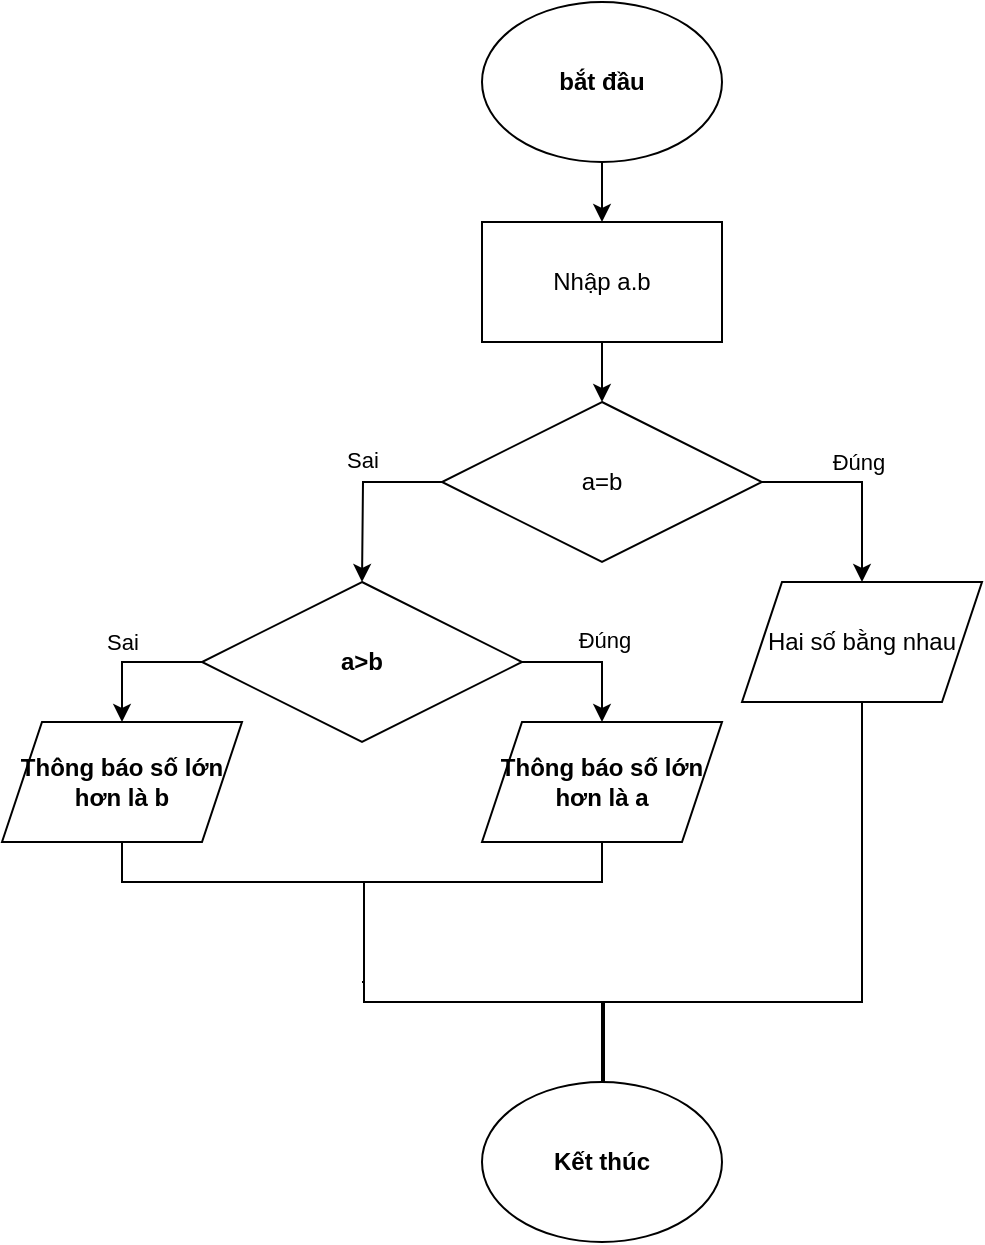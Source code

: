<mxfile version="24.8.6">
  <diagram name="Page-1" id="tTcpcrQR4ff2CmqY89ul">
    <mxGraphModel dx="1900" dy="522" grid="1" gridSize="10" guides="1" tooltips="1" connect="1" arrows="1" fold="1" page="1" pageScale="1" pageWidth="850" pageHeight="1100" math="0" shadow="0">
      <root>
        <mxCell id="0" />
        <mxCell id="1" parent="0" />
        <mxCell id="ET2M5edb6w6zrmnzQZTf-15" style="edgeStyle=orthogonalEdgeStyle;rounded=0;orthogonalLoop=1;jettySize=auto;html=1;exitX=0.5;exitY=1;exitDx=0;exitDy=0;entryX=0.5;entryY=0;entryDx=0;entryDy=0;" edge="1" parent="1" source="ET2M5edb6w6zrmnzQZTf-11" target="ET2M5edb6w6zrmnzQZTf-12">
          <mxGeometry relative="1" as="geometry" />
        </mxCell>
        <mxCell id="ET2M5edb6w6zrmnzQZTf-11" value="bắt đầu" style="ellipse;whiteSpace=wrap;html=1;fontStyle=1" vertex="1" parent="1">
          <mxGeometry x="-20" y="10" width="120" height="80" as="geometry" />
        </mxCell>
        <mxCell id="ET2M5edb6w6zrmnzQZTf-92" value="" style="edgeStyle=orthogonalEdgeStyle;rounded=0;orthogonalLoop=1;jettySize=auto;html=1;" edge="1" parent="1" source="ET2M5edb6w6zrmnzQZTf-12" target="ET2M5edb6w6zrmnzQZTf-17">
          <mxGeometry relative="1" as="geometry" />
        </mxCell>
        <mxCell id="ET2M5edb6w6zrmnzQZTf-12" value="Nhập a.b" style="rounded=0;whiteSpace=wrap;html=1;" vertex="1" parent="1">
          <mxGeometry x="-20" y="120" width="120" height="60" as="geometry" />
        </mxCell>
        <mxCell id="ET2M5edb6w6zrmnzQZTf-19" style="edgeStyle=orthogonalEdgeStyle;rounded=0;orthogonalLoop=1;jettySize=auto;html=1;exitX=1;exitY=0.5;exitDx=0;exitDy=0;" edge="1" parent="1" source="ET2M5edb6w6zrmnzQZTf-17" target="ET2M5edb6w6zrmnzQZTf-20">
          <mxGeometry relative="1" as="geometry">
            <mxPoint x="170" y="320" as="targetPoint" />
          </mxGeometry>
        </mxCell>
        <mxCell id="ET2M5edb6w6zrmnzQZTf-93" value="Đúng" style="edgeLabel;html=1;align=center;verticalAlign=middle;resizable=0;points=[];" vertex="1" connectable="0" parent="ET2M5edb6w6zrmnzQZTf-19">
          <mxGeometry x="-0.044" relative="1" as="geometry">
            <mxPoint y="-10" as="offset" />
          </mxGeometry>
        </mxCell>
        <mxCell id="ET2M5edb6w6zrmnzQZTf-28" style="edgeStyle=orthogonalEdgeStyle;rounded=0;orthogonalLoop=1;jettySize=auto;html=1;exitX=0;exitY=0.5;exitDx=0;exitDy=0;" edge="1" parent="1" source="ET2M5edb6w6zrmnzQZTf-17">
          <mxGeometry relative="1" as="geometry">
            <mxPoint x="-80" y="300" as="targetPoint" />
          </mxGeometry>
        </mxCell>
        <mxCell id="ET2M5edb6w6zrmnzQZTf-95" value="Sai" style="edgeLabel;html=1;align=center;verticalAlign=middle;resizable=0;points=[];" vertex="1" connectable="0" parent="ET2M5edb6w6zrmnzQZTf-28">
          <mxGeometry x="-0.169" y="-3" relative="1" as="geometry">
            <mxPoint x="-3" y="-8" as="offset" />
          </mxGeometry>
        </mxCell>
        <mxCell id="ET2M5edb6w6zrmnzQZTf-17" value="a=b" style="rhombus;whiteSpace=wrap;html=1;" vertex="1" parent="1">
          <mxGeometry x="-40" y="210" width="160" height="80" as="geometry" />
        </mxCell>
        <mxCell id="ET2M5edb6w6zrmnzQZTf-77" style="edgeStyle=orthogonalEdgeStyle;rounded=0;orthogonalLoop=1;jettySize=auto;html=1;endArrow=none;endFill=0;" edge="1" parent="1" source="ET2M5edb6w6zrmnzQZTf-20">
          <mxGeometry relative="1" as="geometry">
            <mxPoint x="40" y="550" as="targetPoint" />
            <Array as="points">
              <mxPoint x="170" y="510" />
              <mxPoint x="41" y="510" />
            </Array>
          </mxGeometry>
        </mxCell>
        <mxCell id="ET2M5edb6w6zrmnzQZTf-20" value="Hai số bằng nhau" style="shape=parallelogram;perimeter=parallelogramPerimeter;whiteSpace=wrap;html=1;fixedSize=1;" vertex="1" parent="1">
          <mxGeometry x="110" y="300" width="120" height="60" as="geometry" />
        </mxCell>
        <mxCell id="ET2M5edb6w6zrmnzQZTf-73" style="edgeStyle=orthogonalEdgeStyle;rounded=0;orthogonalLoop=1;jettySize=auto;html=1;exitX=0;exitY=0.5;exitDx=0;exitDy=0;entryX=0.5;entryY=0;entryDx=0;entryDy=0;" edge="1" parent="1" source="ET2M5edb6w6zrmnzQZTf-32" target="ET2M5edb6w6zrmnzQZTf-39">
          <mxGeometry relative="1" as="geometry" />
        </mxCell>
        <mxCell id="ET2M5edb6w6zrmnzQZTf-96" value="Sai" style="edgeLabel;html=1;align=center;verticalAlign=middle;resizable=0;points=[];" vertex="1" connectable="0" parent="ET2M5edb6w6zrmnzQZTf-73">
          <mxGeometry x="0.091" y="-1" relative="1" as="geometry">
            <mxPoint x="-2" y="-9" as="offset" />
          </mxGeometry>
        </mxCell>
        <mxCell id="ET2M5edb6w6zrmnzQZTf-74" style="edgeStyle=orthogonalEdgeStyle;rounded=0;orthogonalLoop=1;jettySize=auto;html=1;entryX=0.5;entryY=0;entryDx=0;entryDy=0;" edge="1" parent="1" source="ET2M5edb6w6zrmnzQZTf-32" target="ET2M5edb6w6zrmnzQZTf-37">
          <mxGeometry relative="1" as="geometry">
            <Array as="points">
              <mxPoint x="40" y="340" />
            </Array>
          </mxGeometry>
        </mxCell>
        <mxCell id="ET2M5edb6w6zrmnzQZTf-97" value="Đúng" style="edgeLabel;html=1;align=center;verticalAlign=middle;resizable=0;points=[];" vertex="1" connectable="0" parent="ET2M5edb6w6zrmnzQZTf-74">
          <mxGeometry x="0.143" y="2" relative="1" as="geometry">
            <mxPoint x="-1" y="-11" as="offset" />
          </mxGeometry>
        </mxCell>
        <mxCell id="ET2M5edb6w6zrmnzQZTf-32" value="a&amp;gt;b" style="rhombus;whiteSpace=wrap;html=1;fontStyle=1" vertex="1" parent="1">
          <mxGeometry x="-160" y="300" width="160" height="80" as="geometry" />
        </mxCell>
        <mxCell id="ET2M5edb6w6zrmnzQZTf-67" style="edgeStyle=orthogonalEdgeStyle;rounded=0;orthogonalLoop=1;jettySize=auto;html=1;endArrow=none;endFill=0;" edge="1" parent="1">
          <mxGeometry relative="1" as="geometry">
            <mxPoint x="-80" y="500" as="targetPoint" />
            <mxPoint x="40" y="400" as="sourcePoint" />
            <Array as="points">
              <mxPoint x="40" y="450" />
              <mxPoint x="-79" y="450" />
            </Array>
          </mxGeometry>
        </mxCell>
        <mxCell id="ET2M5edb6w6zrmnzQZTf-37" value="Thông báo số lớn hơn là a" style="shape=parallelogram;perimeter=parallelogramPerimeter;whiteSpace=wrap;html=1;fixedSize=1;fontStyle=1" vertex="1" parent="1">
          <mxGeometry x="-20" y="370" width="120" height="60" as="geometry" />
        </mxCell>
        <mxCell id="ET2M5edb6w6zrmnzQZTf-89" style="edgeStyle=orthogonalEdgeStyle;rounded=0;orthogonalLoop=1;jettySize=auto;html=1;endArrow=none;endFill=0;entryX=0.5;entryY=0;entryDx=0;entryDy=0;" edge="1" parent="1" source="ET2M5edb6w6zrmnzQZTf-39" target="ET2M5edb6w6zrmnzQZTf-85">
          <mxGeometry relative="1" as="geometry">
            <mxPoint x="-80" y="510" as="targetPoint" />
            <Array as="points">
              <mxPoint x="-200" y="450" />
              <mxPoint x="-79" y="450" />
              <mxPoint x="-79" y="510" />
              <mxPoint x="40" y="510" />
            </Array>
          </mxGeometry>
        </mxCell>
        <mxCell id="ET2M5edb6w6zrmnzQZTf-39" value="Thông báo số lớn hơn là b" style="shape=parallelogram;perimeter=parallelogramPerimeter;whiteSpace=wrap;html=1;fixedSize=1;fontStyle=1" vertex="1" parent="1">
          <mxGeometry x="-260" y="370" width="120" height="60" as="geometry" />
        </mxCell>
        <mxCell id="ET2M5edb6w6zrmnzQZTf-85" value="Kết thúc" style="ellipse;whiteSpace=wrap;html=1;fontStyle=1" vertex="1" parent="1">
          <mxGeometry x="-20" y="550" width="120" height="80" as="geometry" />
        </mxCell>
      </root>
    </mxGraphModel>
  </diagram>
</mxfile>
